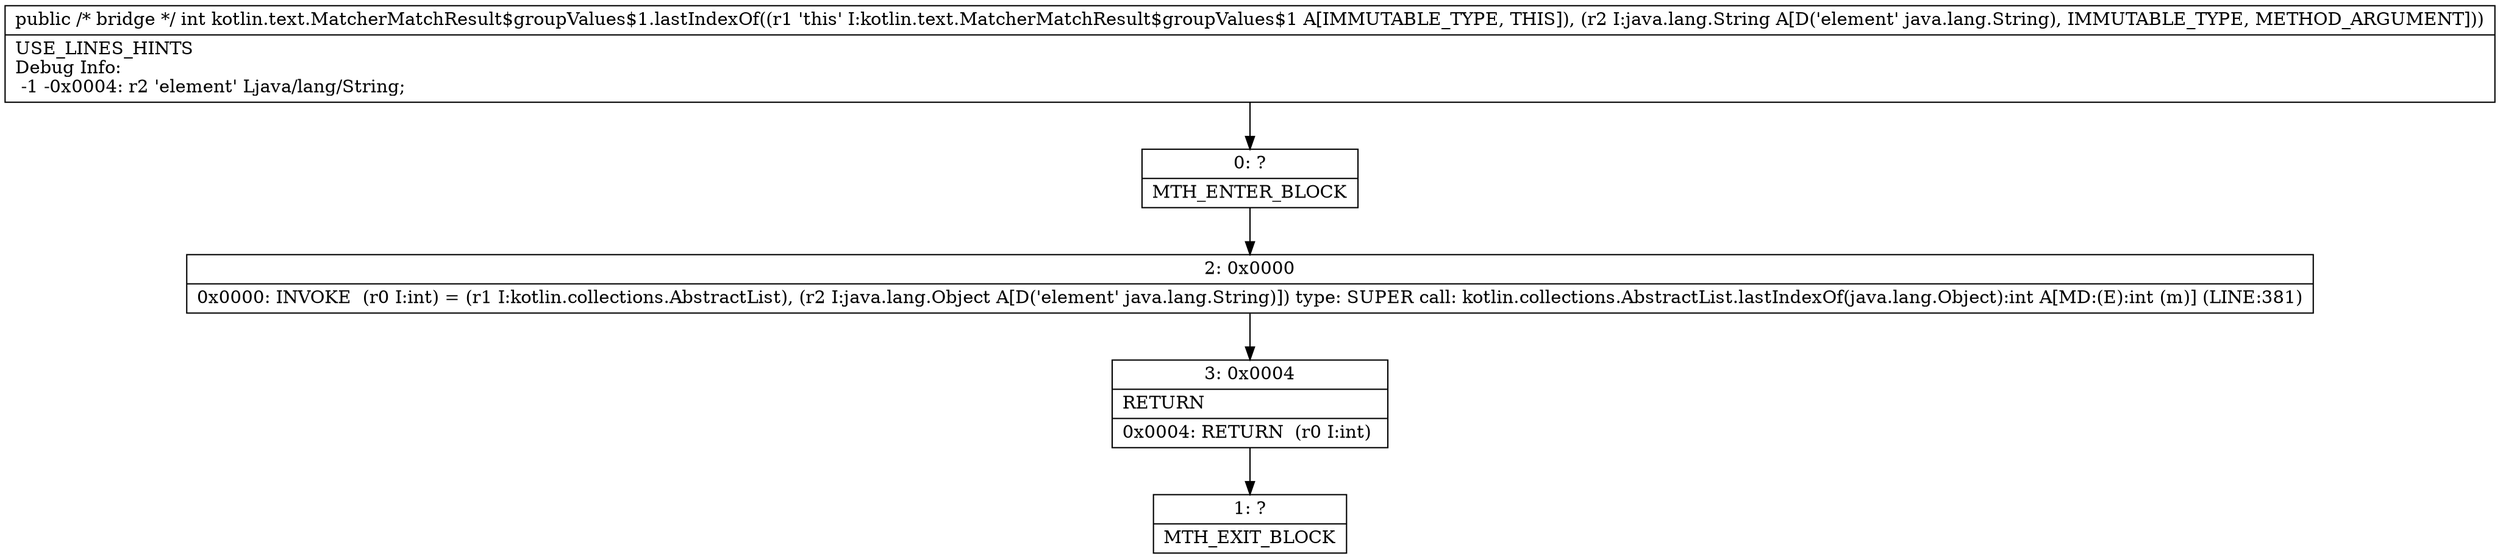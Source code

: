 digraph "CFG forkotlin.text.MatcherMatchResult$groupValues$1.lastIndexOf(Ljava\/lang\/String;)I" {
Node_0 [shape=record,label="{0\:\ ?|MTH_ENTER_BLOCK\l}"];
Node_2 [shape=record,label="{2\:\ 0x0000|0x0000: INVOKE  (r0 I:int) = (r1 I:kotlin.collections.AbstractList), (r2 I:java.lang.Object A[D('element' java.lang.String)]) type: SUPER call: kotlin.collections.AbstractList.lastIndexOf(java.lang.Object):int A[MD:(E):int (m)] (LINE:381)\l}"];
Node_3 [shape=record,label="{3\:\ 0x0004|RETURN\l|0x0004: RETURN  (r0 I:int) \l}"];
Node_1 [shape=record,label="{1\:\ ?|MTH_EXIT_BLOCK\l}"];
MethodNode[shape=record,label="{public \/* bridge *\/ int kotlin.text.MatcherMatchResult$groupValues$1.lastIndexOf((r1 'this' I:kotlin.text.MatcherMatchResult$groupValues$1 A[IMMUTABLE_TYPE, THIS]), (r2 I:java.lang.String A[D('element' java.lang.String), IMMUTABLE_TYPE, METHOD_ARGUMENT]))  | USE_LINES_HINTS\lDebug Info:\l  \-1 \-0x0004: r2 'element' Ljava\/lang\/String;\l}"];
MethodNode -> Node_0;Node_0 -> Node_2;
Node_2 -> Node_3;
Node_3 -> Node_1;
}


